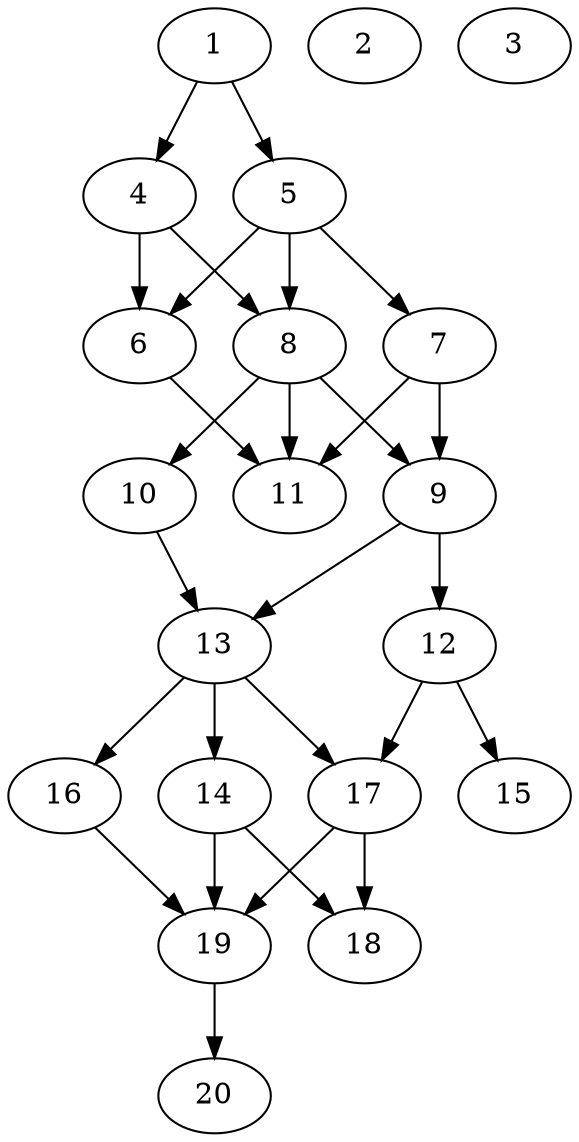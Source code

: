 // DAG automatically generated by daggen at Sat Jul 27 15:36:23 2019
// ./daggen --dot -n 20 --ccr 0.5 --fat 0.4 --regular 0.5 --density 0.7 --mindata 5242880 --maxdata 52428800 
digraph G {
  1 [size="43995136", alpha="0.19", expect_size="21997568"] 
  1 -> 4 [size ="21997568"]
  1 -> 5 [size ="21997568"]
  2 [size="43251712", alpha="0.16", expect_size="21625856"] 
  3 [size="28862464", alpha="0.17", expect_size="14431232"] 
  4 [size="44183552", alpha="0.15", expect_size="22091776"] 
  4 -> 6 [size ="22091776"]
  4 -> 8 [size ="22091776"]
  5 [size="26667008", alpha="0.03", expect_size="13333504"] 
  5 -> 6 [size ="13333504"]
  5 -> 7 [size ="13333504"]
  5 -> 8 [size ="13333504"]
  6 [size="44171264", alpha="0.19", expect_size="22085632"] 
  6 -> 11 [size ="22085632"]
  7 [size="95467520", alpha="0.19", expect_size="47733760"] 
  7 -> 9 [size ="47733760"]
  7 -> 11 [size ="47733760"]
  8 [size="58877952", alpha="0.15", expect_size="29438976"] 
  8 -> 9 [size ="29438976"]
  8 -> 10 [size ="29438976"]
  8 -> 11 [size ="29438976"]
  9 [size="91695104", alpha="0.05", expect_size="45847552"] 
  9 -> 12 [size ="45847552"]
  9 -> 13 [size ="45847552"]
  10 [size="31547392", alpha="0.10", expect_size="15773696"] 
  10 -> 13 [size ="15773696"]
  11 [size="23085056", alpha="0.00", expect_size="11542528"] 
  12 [size="17641472", alpha="0.13", expect_size="8820736"] 
  12 -> 15 [size ="8820736"]
  12 -> 17 [size ="8820736"]
  13 [size="91887616", alpha="0.12", expect_size="45943808"] 
  13 -> 14 [size ="45943808"]
  13 -> 16 [size ="45943808"]
  13 -> 17 [size ="45943808"]
  14 [size="75935744", alpha="0.03", expect_size="37967872"] 
  14 -> 18 [size ="37967872"]
  14 -> 19 [size ="37967872"]
  15 [size="54450176", alpha="0.00", expect_size="27225088"] 
  16 [size="67338240", alpha="0.09", expect_size="33669120"] 
  16 -> 19 [size ="33669120"]
  17 [size="61161472", alpha="0.17", expect_size="30580736"] 
  17 -> 18 [size ="30580736"]
  17 -> 19 [size ="30580736"]
  18 [size="58499072", alpha="0.01", expect_size="29249536"] 
  19 [size="33366016", alpha="0.17", expect_size="16683008"] 
  19 -> 20 [size ="16683008"]
  20 [size="58359808", alpha="0.12", expect_size="29179904"] 
}
